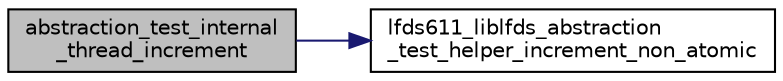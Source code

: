 digraph "abstraction_test_internal_thread_increment"
{
 // LATEX_PDF_SIZE
  edge [fontname="Helvetica",fontsize="10",labelfontname="Helvetica",labelfontsize="10"];
  node [fontname="Helvetica",fontsize="10",shape=record];
  rankdir="LR";
  Node1 [label="abstraction_test_internal\l_thread_increment",height=0.2,width=0.4,color="black", fillcolor="grey75", style="filled", fontcolor="black",tooltip=" "];
  Node1 -> Node2 [color="midnightblue",fontsize="10",style="solid",fontname="Helvetica"];
  Node2 [label="lfds611_liblfds_abstraction\l_test_helper_increment_non_atomic",height=0.2,width=0.4,color="black", fillcolor="white", style="filled",URL="$liblfds611_8h.html#a3c65af95d5c7011a06a518002e48cf60",tooltip=" "];
}
